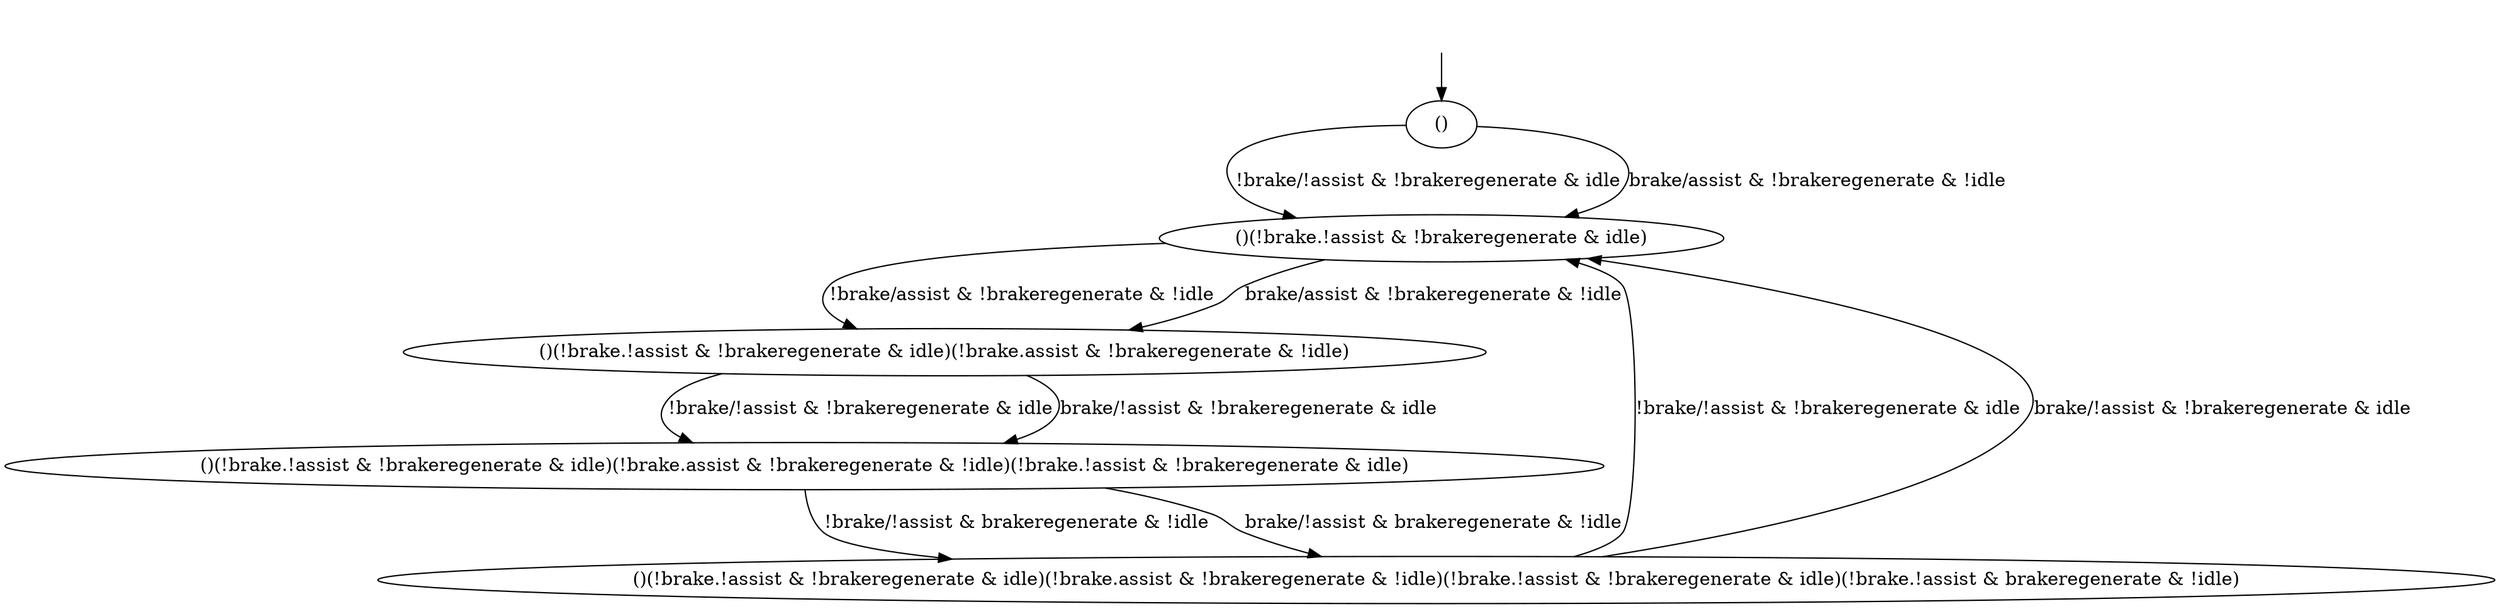 digraph "examples/ElectricBikeExamples/TaskB1" {
"()" [label="()"];
"()(!brake.!assist & !brakeregenerate & idle)" [label="()(!brake.!assist & !brakeregenerate & idle)"];
"()(!brake.!assist & !brakeregenerate & idle)(!brake.assist & !brakeregenerate & !idle)" [label="()(!brake.!assist & !brakeregenerate & idle)(!brake.assist & !brakeregenerate & !idle)"];
"()(!brake.!assist & !brakeregenerate & idle)(!brake.assist & !brakeregenerate & !idle)(!brake.!assist & !brakeregenerate & idle)" [label="()(!brake.!assist & !brakeregenerate & idle)(!brake.assist & !brakeregenerate & !idle)(!brake.!assist & !brakeregenerate & idle)"];
"()(!brake.!assist & !brakeregenerate & idle)(!brake.assist & !brakeregenerate & !idle)(!brake.!assist & !brakeregenerate & idle)(!brake.!assist & brakeregenerate & !idle)" [label="()(!brake.!assist & !brakeregenerate & idle)(!brake.assist & !brakeregenerate & !idle)(!brake.!assist & !brakeregenerate & idle)(!brake.!assist & brakeregenerate & !idle)"];
"()" -> "()(!brake.!assist & !brakeregenerate & idle)"  [label="!brake/!assist & !brakeregenerate & idle"];
"()" -> "()(!brake.!assist & !brakeregenerate & idle)"  [label="brake/assist & !brakeregenerate & !idle"];
"()(!brake.!assist & !brakeregenerate & idle)" -> "()(!brake.!assist & !brakeregenerate & idle)(!brake.assist & !brakeregenerate & !idle)"  [label="!brake/assist & !brakeregenerate & !idle"];
"()(!brake.!assist & !brakeregenerate & idle)" -> "()(!brake.!assist & !brakeregenerate & idle)(!brake.assist & !brakeregenerate & !idle)"  [label="brake/assist & !brakeregenerate & !idle"];
"()(!brake.!assist & !brakeregenerate & idle)(!brake.assist & !brakeregenerate & !idle)" -> "()(!brake.!assist & !brakeregenerate & idle)(!brake.assist & !brakeregenerate & !idle)(!brake.!assist & !brakeregenerate & idle)"  [label="!brake/!assist & !brakeregenerate & idle"];
"()(!brake.!assist & !brakeregenerate & idle)(!brake.assist & !brakeregenerate & !idle)" -> "()(!brake.!assist & !brakeregenerate & idle)(!brake.assist & !brakeregenerate & !idle)(!brake.!assist & !brakeregenerate & idle)"  [label="brake/!assist & !brakeregenerate & idle"];
"()(!brake.!assist & !brakeregenerate & idle)(!brake.assist & !brakeregenerate & !idle)(!brake.!assist & !brakeregenerate & idle)" -> "()(!brake.!assist & !brakeregenerate & idle)(!brake.assist & !brakeregenerate & !idle)(!brake.!assist & !brakeregenerate & idle)(!brake.!assist & brakeregenerate & !idle)"  [label="!brake/!assist & brakeregenerate & !idle"];
"()(!brake.!assist & !brakeregenerate & idle)(!brake.assist & !brakeregenerate & !idle)(!brake.!assist & !brakeregenerate & idle)" -> "()(!brake.!assist & !brakeregenerate & idle)(!brake.assist & !brakeregenerate & !idle)(!brake.!assist & !brakeregenerate & idle)(!brake.!assist & brakeregenerate & !idle)"  [label="brake/!assist & brakeregenerate & !idle"];
"()(!brake.!assist & !brakeregenerate & idle)(!brake.assist & !brakeregenerate & !idle)(!brake.!assist & !brakeregenerate & idle)(!brake.!assist & brakeregenerate & !idle)" -> "()(!brake.!assist & !brakeregenerate & idle)"  [label="!brake/!assist & !brakeregenerate & idle"];
"()(!brake.!assist & !brakeregenerate & idle)(!brake.assist & !brakeregenerate & !idle)(!brake.!assist & !brakeregenerate & idle)(!brake.!assist & brakeregenerate & !idle)" -> "()(!brake.!assist & !brakeregenerate & idle)"  [label="brake/!assist & !brakeregenerate & idle"];
__start0 [label="", shape=none];
__start0 -> "()"  [label=""];
}

